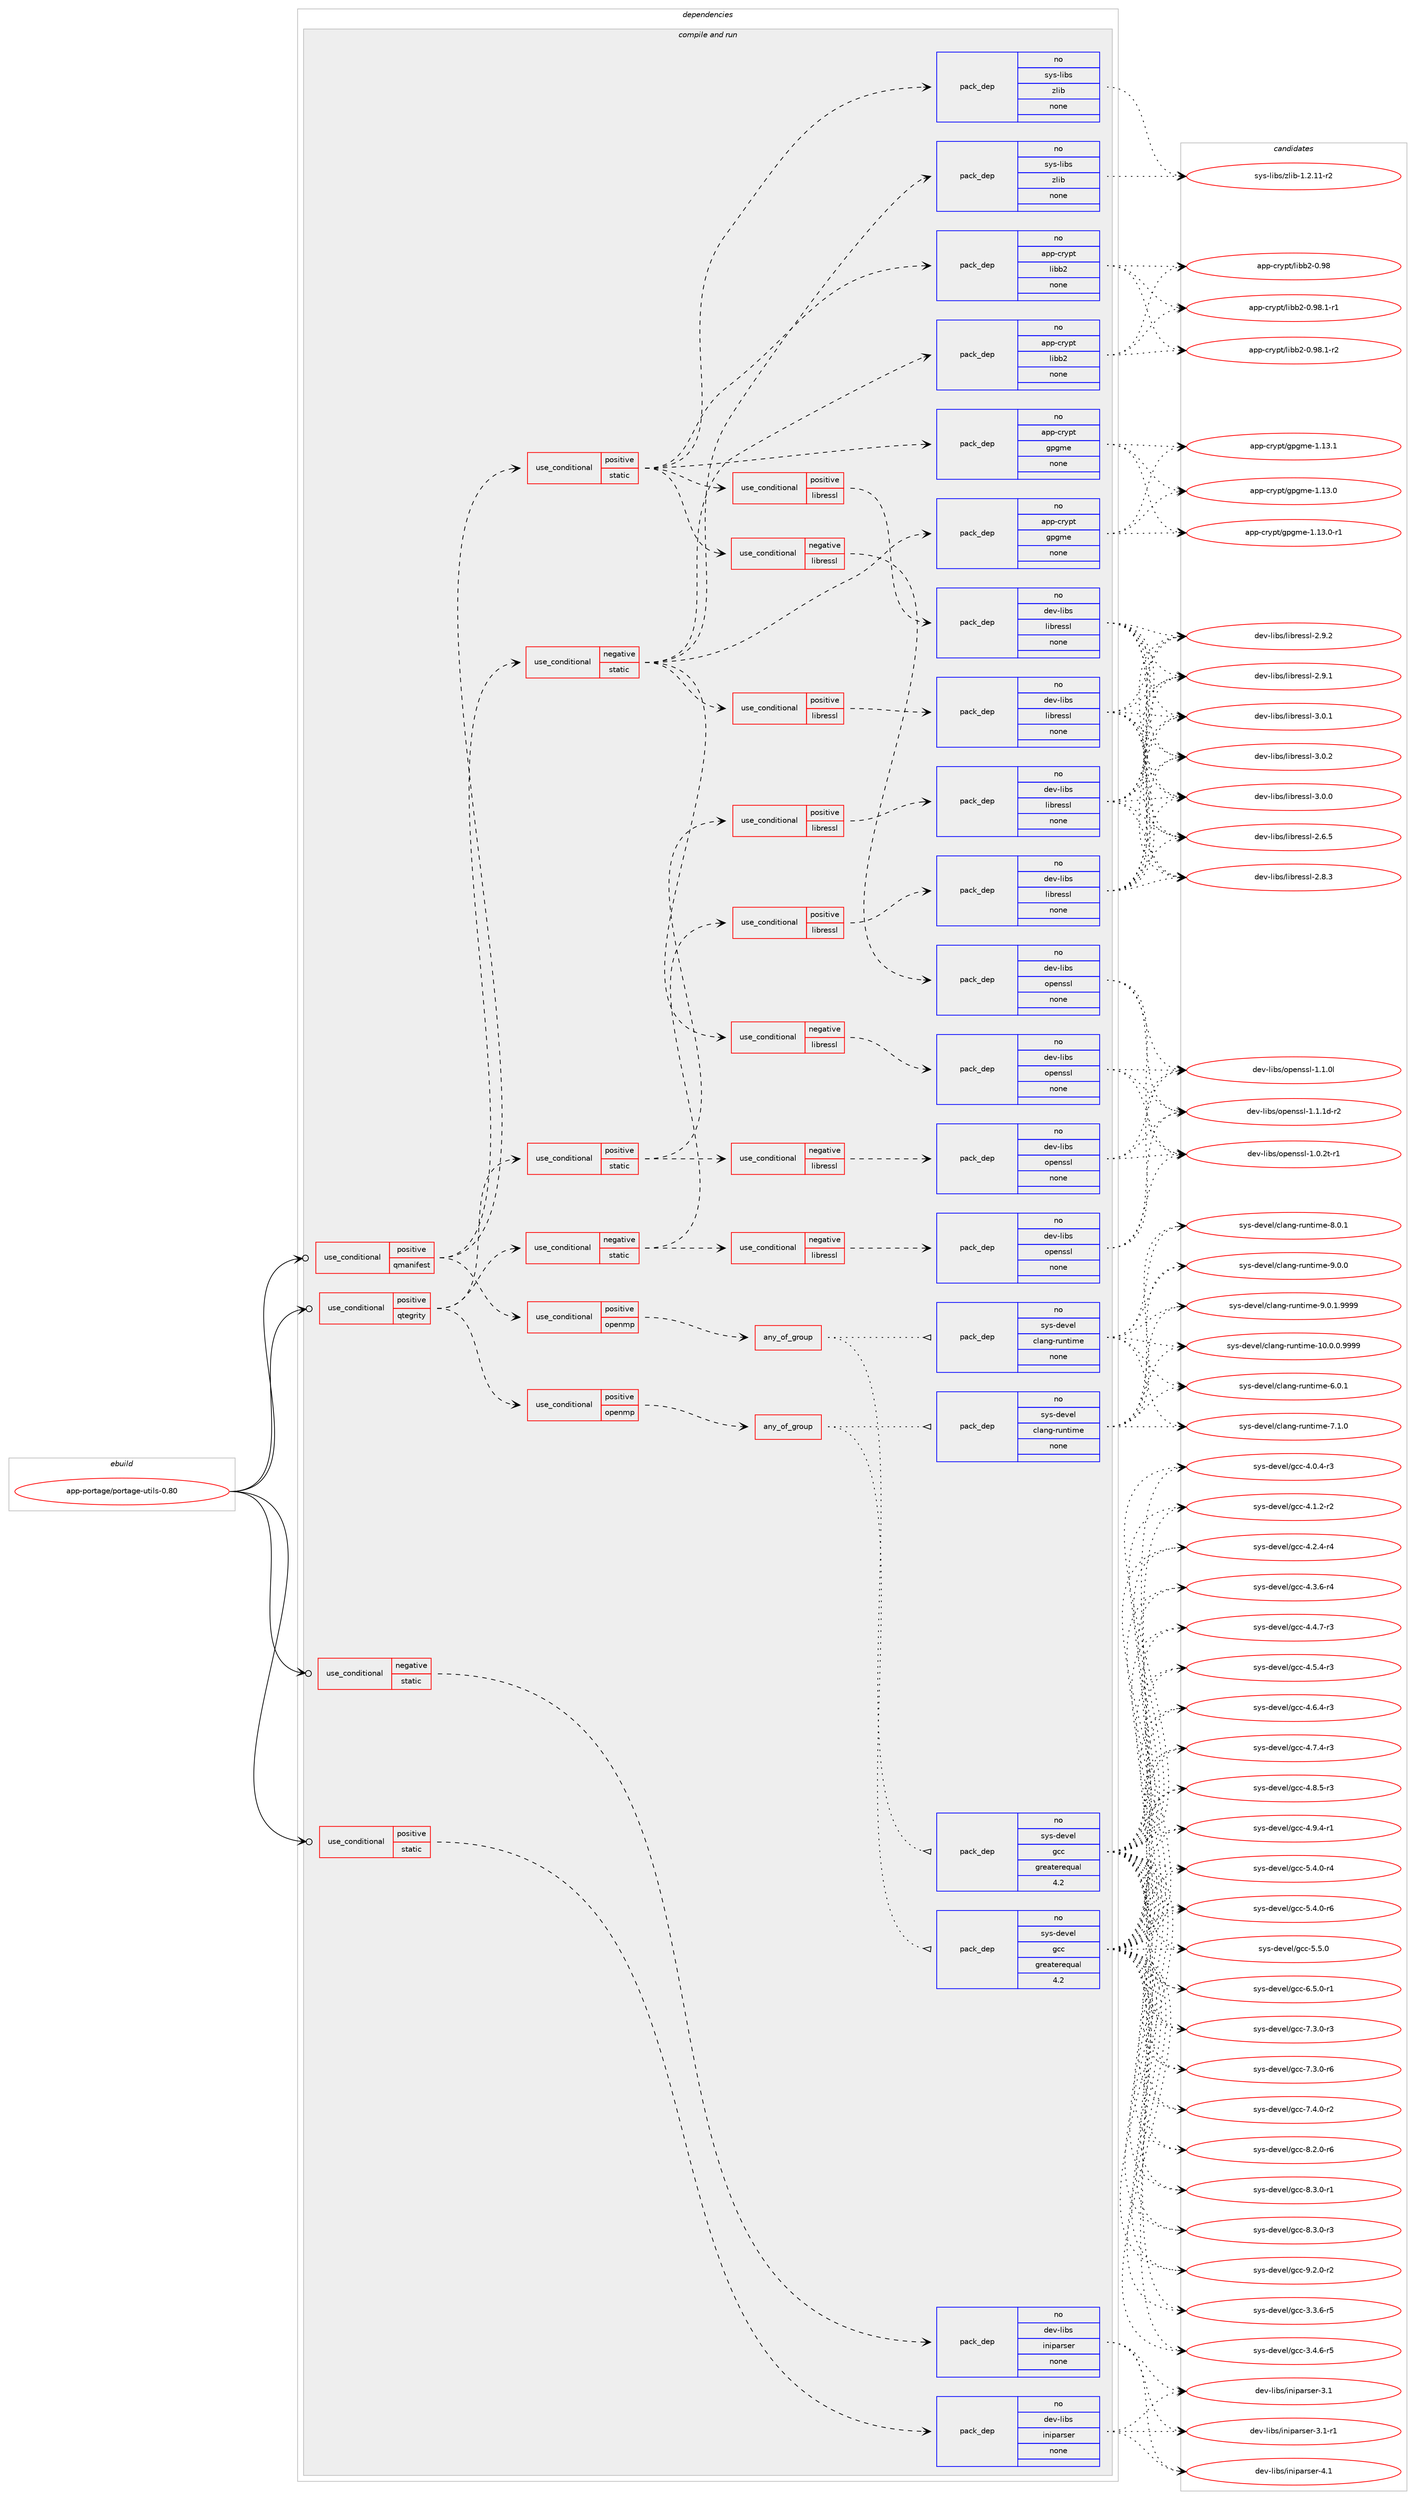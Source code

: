 digraph prolog {

# *************
# Graph options
# *************

newrank=true;
concentrate=true;
compound=true;
graph [rankdir=LR,fontname=Helvetica,fontsize=10,ranksep=1.5];#, ranksep=2.5, nodesep=0.2];
edge  [arrowhead=vee];
node  [fontname=Helvetica,fontsize=10];

# **********
# The ebuild
# **********

subgraph cluster_leftcol {
color=gray;
rank=same;
label=<<i>ebuild</i>>;
id [label="app-portage/portage-utils-0.80", color=red, width=4, href="../app-portage/portage-utils-0.80.svg"];
}

# ****************
# The dependencies
# ****************

subgraph cluster_midcol {
color=gray;
label=<<i>dependencies</i>>;
subgraph cluster_compile {
fillcolor="#eeeeee";
style=filled;
label=<<i>compile</i>>;
}
subgraph cluster_compileandrun {
fillcolor="#eeeeee";
style=filled;
label=<<i>compile and run</i>>;
subgraph cond120866 {
dependency506480 [label=<<TABLE BORDER="0" CELLBORDER="1" CELLSPACING="0" CELLPADDING="4"><TR><TD ROWSPAN="3" CELLPADDING="10">use_conditional</TD></TR><TR><TD>negative</TD></TR><TR><TD>static</TD></TR></TABLE>>, shape=none, color=red];
subgraph pack376468 {
dependency506481 [label=<<TABLE BORDER="0" CELLBORDER="1" CELLSPACING="0" CELLPADDING="4" WIDTH="220"><TR><TD ROWSPAN="6" CELLPADDING="30">pack_dep</TD></TR><TR><TD WIDTH="110">no</TD></TR><TR><TD>dev-libs</TD></TR><TR><TD>iniparser</TD></TR><TR><TD>none</TD></TR><TR><TD></TD></TR></TABLE>>, shape=none, color=blue];
}
dependency506480:e -> dependency506481:w [weight=20,style="dashed",arrowhead="vee"];
}
id:e -> dependency506480:w [weight=20,style="solid",arrowhead="odotvee"];
subgraph cond120867 {
dependency506482 [label=<<TABLE BORDER="0" CELLBORDER="1" CELLSPACING="0" CELLPADDING="4"><TR><TD ROWSPAN="3" CELLPADDING="10">use_conditional</TD></TR><TR><TD>positive</TD></TR><TR><TD>qmanifest</TD></TR></TABLE>>, shape=none, color=red];
subgraph cond120868 {
dependency506483 [label=<<TABLE BORDER="0" CELLBORDER="1" CELLSPACING="0" CELLPADDING="4"><TR><TD ROWSPAN="3" CELLPADDING="10">use_conditional</TD></TR><TR><TD>positive</TD></TR><TR><TD>openmp</TD></TR></TABLE>>, shape=none, color=red];
subgraph any8828 {
dependency506484 [label=<<TABLE BORDER="0" CELLBORDER="1" CELLSPACING="0" CELLPADDING="4"><TR><TD CELLPADDING="10">any_of_group</TD></TR></TABLE>>, shape=none, color=red];subgraph pack376469 {
dependency506485 [label=<<TABLE BORDER="0" CELLBORDER="1" CELLSPACING="0" CELLPADDING="4" WIDTH="220"><TR><TD ROWSPAN="6" CELLPADDING="30">pack_dep</TD></TR><TR><TD WIDTH="110">no</TD></TR><TR><TD>sys-devel</TD></TR><TR><TD>gcc</TD></TR><TR><TD>greaterequal</TD></TR><TR><TD>4.2</TD></TR></TABLE>>, shape=none, color=blue];
}
dependency506484:e -> dependency506485:w [weight=20,style="dotted",arrowhead="oinv"];
subgraph pack376470 {
dependency506486 [label=<<TABLE BORDER="0" CELLBORDER="1" CELLSPACING="0" CELLPADDING="4" WIDTH="220"><TR><TD ROWSPAN="6" CELLPADDING="30">pack_dep</TD></TR><TR><TD WIDTH="110">no</TD></TR><TR><TD>sys-devel</TD></TR><TR><TD>clang-runtime</TD></TR><TR><TD>none</TD></TR><TR><TD></TD></TR></TABLE>>, shape=none, color=blue];
}
dependency506484:e -> dependency506486:w [weight=20,style="dotted",arrowhead="oinv"];
}
dependency506483:e -> dependency506484:w [weight=20,style="dashed",arrowhead="vee"];
}
dependency506482:e -> dependency506483:w [weight=20,style="dashed",arrowhead="vee"];
subgraph cond120869 {
dependency506487 [label=<<TABLE BORDER="0" CELLBORDER="1" CELLSPACING="0" CELLPADDING="4"><TR><TD ROWSPAN="3" CELLPADDING="10">use_conditional</TD></TR><TR><TD>positive</TD></TR><TR><TD>static</TD></TR></TABLE>>, shape=none, color=red];
subgraph pack376471 {
dependency506488 [label=<<TABLE BORDER="0" CELLBORDER="1" CELLSPACING="0" CELLPADDING="4" WIDTH="220"><TR><TD ROWSPAN="6" CELLPADDING="30">pack_dep</TD></TR><TR><TD WIDTH="110">no</TD></TR><TR><TD>app-crypt</TD></TR><TR><TD>libb2</TD></TR><TR><TD>none</TD></TR><TR><TD></TD></TR></TABLE>>, shape=none, color=blue];
}
dependency506487:e -> dependency506488:w [weight=20,style="dashed",arrowhead="vee"];
subgraph cond120870 {
dependency506489 [label=<<TABLE BORDER="0" CELLBORDER="1" CELLSPACING="0" CELLPADDING="4"><TR><TD ROWSPAN="3" CELLPADDING="10">use_conditional</TD></TR><TR><TD>negative</TD></TR><TR><TD>libressl</TD></TR></TABLE>>, shape=none, color=red];
subgraph pack376472 {
dependency506490 [label=<<TABLE BORDER="0" CELLBORDER="1" CELLSPACING="0" CELLPADDING="4" WIDTH="220"><TR><TD ROWSPAN="6" CELLPADDING="30">pack_dep</TD></TR><TR><TD WIDTH="110">no</TD></TR><TR><TD>dev-libs</TD></TR><TR><TD>openssl</TD></TR><TR><TD>none</TD></TR><TR><TD></TD></TR></TABLE>>, shape=none, color=blue];
}
dependency506489:e -> dependency506490:w [weight=20,style="dashed",arrowhead="vee"];
}
dependency506487:e -> dependency506489:w [weight=20,style="dashed",arrowhead="vee"];
subgraph cond120871 {
dependency506491 [label=<<TABLE BORDER="0" CELLBORDER="1" CELLSPACING="0" CELLPADDING="4"><TR><TD ROWSPAN="3" CELLPADDING="10">use_conditional</TD></TR><TR><TD>positive</TD></TR><TR><TD>libressl</TD></TR></TABLE>>, shape=none, color=red];
subgraph pack376473 {
dependency506492 [label=<<TABLE BORDER="0" CELLBORDER="1" CELLSPACING="0" CELLPADDING="4" WIDTH="220"><TR><TD ROWSPAN="6" CELLPADDING="30">pack_dep</TD></TR><TR><TD WIDTH="110">no</TD></TR><TR><TD>dev-libs</TD></TR><TR><TD>libressl</TD></TR><TR><TD>none</TD></TR><TR><TD></TD></TR></TABLE>>, shape=none, color=blue];
}
dependency506491:e -> dependency506492:w [weight=20,style="dashed",arrowhead="vee"];
}
dependency506487:e -> dependency506491:w [weight=20,style="dashed",arrowhead="vee"];
subgraph pack376474 {
dependency506493 [label=<<TABLE BORDER="0" CELLBORDER="1" CELLSPACING="0" CELLPADDING="4" WIDTH="220"><TR><TD ROWSPAN="6" CELLPADDING="30">pack_dep</TD></TR><TR><TD WIDTH="110">no</TD></TR><TR><TD>sys-libs</TD></TR><TR><TD>zlib</TD></TR><TR><TD>none</TD></TR><TR><TD></TD></TR></TABLE>>, shape=none, color=blue];
}
dependency506487:e -> dependency506493:w [weight=20,style="dashed",arrowhead="vee"];
subgraph pack376475 {
dependency506494 [label=<<TABLE BORDER="0" CELLBORDER="1" CELLSPACING="0" CELLPADDING="4" WIDTH="220"><TR><TD ROWSPAN="6" CELLPADDING="30">pack_dep</TD></TR><TR><TD WIDTH="110">no</TD></TR><TR><TD>app-crypt</TD></TR><TR><TD>gpgme</TD></TR><TR><TD>none</TD></TR><TR><TD></TD></TR></TABLE>>, shape=none, color=blue];
}
dependency506487:e -> dependency506494:w [weight=20,style="dashed",arrowhead="vee"];
}
dependency506482:e -> dependency506487:w [weight=20,style="dashed",arrowhead="vee"];
subgraph cond120872 {
dependency506495 [label=<<TABLE BORDER="0" CELLBORDER="1" CELLSPACING="0" CELLPADDING="4"><TR><TD ROWSPAN="3" CELLPADDING="10">use_conditional</TD></TR><TR><TD>negative</TD></TR><TR><TD>static</TD></TR></TABLE>>, shape=none, color=red];
subgraph pack376476 {
dependency506496 [label=<<TABLE BORDER="0" CELLBORDER="1" CELLSPACING="0" CELLPADDING="4" WIDTH="220"><TR><TD ROWSPAN="6" CELLPADDING="30">pack_dep</TD></TR><TR><TD WIDTH="110">no</TD></TR><TR><TD>app-crypt</TD></TR><TR><TD>libb2</TD></TR><TR><TD>none</TD></TR><TR><TD></TD></TR></TABLE>>, shape=none, color=blue];
}
dependency506495:e -> dependency506496:w [weight=20,style="dashed",arrowhead="vee"];
subgraph cond120873 {
dependency506497 [label=<<TABLE BORDER="0" CELLBORDER="1" CELLSPACING="0" CELLPADDING="4"><TR><TD ROWSPAN="3" CELLPADDING="10">use_conditional</TD></TR><TR><TD>negative</TD></TR><TR><TD>libressl</TD></TR></TABLE>>, shape=none, color=red];
subgraph pack376477 {
dependency506498 [label=<<TABLE BORDER="0" CELLBORDER="1" CELLSPACING="0" CELLPADDING="4" WIDTH="220"><TR><TD ROWSPAN="6" CELLPADDING="30">pack_dep</TD></TR><TR><TD WIDTH="110">no</TD></TR><TR><TD>dev-libs</TD></TR><TR><TD>openssl</TD></TR><TR><TD>none</TD></TR><TR><TD></TD></TR></TABLE>>, shape=none, color=blue];
}
dependency506497:e -> dependency506498:w [weight=20,style="dashed",arrowhead="vee"];
}
dependency506495:e -> dependency506497:w [weight=20,style="dashed",arrowhead="vee"];
subgraph cond120874 {
dependency506499 [label=<<TABLE BORDER="0" CELLBORDER="1" CELLSPACING="0" CELLPADDING="4"><TR><TD ROWSPAN="3" CELLPADDING="10">use_conditional</TD></TR><TR><TD>positive</TD></TR><TR><TD>libressl</TD></TR></TABLE>>, shape=none, color=red];
subgraph pack376478 {
dependency506500 [label=<<TABLE BORDER="0" CELLBORDER="1" CELLSPACING="0" CELLPADDING="4" WIDTH="220"><TR><TD ROWSPAN="6" CELLPADDING="30">pack_dep</TD></TR><TR><TD WIDTH="110">no</TD></TR><TR><TD>dev-libs</TD></TR><TR><TD>libressl</TD></TR><TR><TD>none</TD></TR><TR><TD></TD></TR></TABLE>>, shape=none, color=blue];
}
dependency506499:e -> dependency506500:w [weight=20,style="dashed",arrowhead="vee"];
}
dependency506495:e -> dependency506499:w [weight=20,style="dashed",arrowhead="vee"];
subgraph pack376479 {
dependency506501 [label=<<TABLE BORDER="0" CELLBORDER="1" CELLSPACING="0" CELLPADDING="4" WIDTH="220"><TR><TD ROWSPAN="6" CELLPADDING="30">pack_dep</TD></TR><TR><TD WIDTH="110">no</TD></TR><TR><TD>sys-libs</TD></TR><TR><TD>zlib</TD></TR><TR><TD>none</TD></TR><TR><TD></TD></TR></TABLE>>, shape=none, color=blue];
}
dependency506495:e -> dependency506501:w [weight=20,style="dashed",arrowhead="vee"];
subgraph pack376480 {
dependency506502 [label=<<TABLE BORDER="0" CELLBORDER="1" CELLSPACING="0" CELLPADDING="4" WIDTH="220"><TR><TD ROWSPAN="6" CELLPADDING="30">pack_dep</TD></TR><TR><TD WIDTH="110">no</TD></TR><TR><TD>app-crypt</TD></TR><TR><TD>gpgme</TD></TR><TR><TD>none</TD></TR><TR><TD></TD></TR></TABLE>>, shape=none, color=blue];
}
dependency506495:e -> dependency506502:w [weight=20,style="dashed",arrowhead="vee"];
}
dependency506482:e -> dependency506495:w [weight=20,style="dashed",arrowhead="vee"];
}
id:e -> dependency506482:w [weight=20,style="solid",arrowhead="odotvee"];
subgraph cond120875 {
dependency506503 [label=<<TABLE BORDER="0" CELLBORDER="1" CELLSPACING="0" CELLPADDING="4"><TR><TD ROWSPAN="3" CELLPADDING="10">use_conditional</TD></TR><TR><TD>positive</TD></TR><TR><TD>qtegrity</TD></TR></TABLE>>, shape=none, color=red];
subgraph cond120876 {
dependency506504 [label=<<TABLE BORDER="0" CELLBORDER="1" CELLSPACING="0" CELLPADDING="4"><TR><TD ROWSPAN="3" CELLPADDING="10">use_conditional</TD></TR><TR><TD>positive</TD></TR><TR><TD>openmp</TD></TR></TABLE>>, shape=none, color=red];
subgraph any8829 {
dependency506505 [label=<<TABLE BORDER="0" CELLBORDER="1" CELLSPACING="0" CELLPADDING="4"><TR><TD CELLPADDING="10">any_of_group</TD></TR></TABLE>>, shape=none, color=red];subgraph pack376481 {
dependency506506 [label=<<TABLE BORDER="0" CELLBORDER="1" CELLSPACING="0" CELLPADDING="4" WIDTH="220"><TR><TD ROWSPAN="6" CELLPADDING="30">pack_dep</TD></TR><TR><TD WIDTH="110">no</TD></TR><TR><TD>sys-devel</TD></TR><TR><TD>gcc</TD></TR><TR><TD>greaterequal</TD></TR><TR><TD>4.2</TD></TR></TABLE>>, shape=none, color=blue];
}
dependency506505:e -> dependency506506:w [weight=20,style="dotted",arrowhead="oinv"];
subgraph pack376482 {
dependency506507 [label=<<TABLE BORDER="0" CELLBORDER="1" CELLSPACING="0" CELLPADDING="4" WIDTH="220"><TR><TD ROWSPAN="6" CELLPADDING="30">pack_dep</TD></TR><TR><TD WIDTH="110">no</TD></TR><TR><TD>sys-devel</TD></TR><TR><TD>clang-runtime</TD></TR><TR><TD>none</TD></TR><TR><TD></TD></TR></TABLE>>, shape=none, color=blue];
}
dependency506505:e -> dependency506507:w [weight=20,style="dotted",arrowhead="oinv"];
}
dependency506504:e -> dependency506505:w [weight=20,style="dashed",arrowhead="vee"];
}
dependency506503:e -> dependency506504:w [weight=20,style="dashed",arrowhead="vee"];
subgraph cond120877 {
dependency506508 [label=<<TABLE BORDER="0" CELLBORDER="1" CELLSPACING="0" CELLPADDING="4"><TR><TD ROWSPAN="3" CELLPADDING="10">use_conditional</TD></TR><TR><TD>positive</TD></TR><TR><TD>static</TD></TR></TABLE>>, shape=none, color=red];
subgraph cond120878 {
dependency506509 [label=<<TABLE BORDER="0" CELLBORDER="1" CELLSPACING="0" CELLPADDING="4"><TR><TD ROWSPAN="3" CELLPADDING="10">use_conditional</TD></TR><TR><TD>negative</TD></TR><TR><TD>libressl</TD></TR></TABLE>>, shape=none, color=red];
subgraph pack376483 {
dependency506510 [label=<<TABLE BORDER="0" CELLBORDER="1" CELLSPACING="0" CELLPADDING="4" WIDTH="220"><TR><TD ROWSPAN="6" CELLPADDING="30">pack_dep</TD></TR><TR><TD WIDTH="110">no</TD></TR><TR><TD>dev-libs</TD></TR><TR><TD>openssl</TD></TR><TR><TD>none</TD></TR><TR><TD></TD></TR></TABLE>>, shape=none, color=blue];
}
dependency506509:e -> dependency506510:w [weight=20,style="dashed",arrowhead="vee"];
}
dependency506508:e -> dependency506509:w [weight=20,style="dashed",arrowhead="vee"];
subgraph cond120879 {
dependency506511 [label=<<TABLE BORDER="0" CELLBORDER="1" CELLSPACING="0" CELLPADDING="4"><TR><TD ROWSPAN="3" CELLPADDING="10">use_conditional</TD></TR><TR><TD>positive</TD></TR><TR><TD>libressl</TD></TR></TABLE>>, shape=none, color=red];
subgraph pack376484 {
dependency506512 [label=<<TABLE BORDER="0" CELLBORDER="1" CELLSPACING="0" CELLPADDING="4" WIDTH="220"><TR><TD ROWSPAN="6" CELLPADDING="30">pack_dep</TD></TR><TR><TD WIDTH="110">no</TD></TR><TR><TD>dev-libs</TD></TR><TR><TD>libressl</TD></TR><TR><TD>none</TD></TR><TR><TD></TD></TR></TABLE>>, shape=none, color=blue];
}
dependency506511:e -> dependency506512:w [weight=20,style="dashed",arrowhead="vee"];
}
dependency506508:e -> dependency506511:w [weight=20,style="dashed",arrowhead="vee"];
}
dependency506503:e -> dependency506508:w [weight=20,style="dashed",arrowhead="vee"];
subgraph cond120880 {
dependency506513 [label=<<TABLE BORDER="0" CELLBORDER="1" CELLSPACING="0" CELLPADDING="4"><TR><TD ROWSPAN="3" CELLPADDING="10">use_conditional</TD></TR><TR><TD>negative</TD></TR><TR><TD>static</TD></TR></TABLE>>, shape=none, color=red];
subgraph cond120881 {
dependency506514 [label=<<TABLE BORDER="0" CELLBORDER="1" CELLSPACING="0" CELLPADDING="4"><TR><TD ROWSPAN="3" CELLPADDING="10">use_conditional</TD></TR><TR><TD>negative</TD></TR><TR><TD>libressl</TD></TR></TABLE>>, shape=none, color=red];
subgraph pack376485 {
dependency506515 [label=<<TABLE BORDER="0" CELLBORDER="1" CELLSPACING="0" CELLPADDING="4" WIDTH="220"><TR><TD ROWSPAN="6" CELLPADDING="30">pack_dep</TD></TR><TR><TD WIDTH="110">no</TD></TR><TR><TD>dev-libs</TD></TR><TR><TD>openssl</TD></TR><TR><TD>none</TD></TR><TR><TD></TD></TR></TABLE>>, shape=none, color=blue];
}
dependency506514:e -> dependency506515:w [weight=20,style="dashed",arrowhead="vee"];
}
dependency506513:e -> dependency506514:w [weight=20,style="dashed",arrowhead="vee"];
subgraph cond120882 {
dependency506516 [label=<<TABLE BORDER="0" CELLBORDER="1" CELLSPACING="0" CELLPADDING="4"><TR><TD ROWSPAN="3" CELLPADDING="10">use_conditional</TD></TR><TR><TD>positive</TD></TR><TR><TD>libressl</TD></TR></TABLE>>, shape=none, color=red];
subgraph pack376486 {
dependency506517 [label=<<TABLE BORDER="0" CELLBORDER="1" CELLSPACING="0" CELLPADDING="4" WIDTH="220"><TR><TD ROWSPAN="6" CELLPADDING="30">pack_dep</TD></TR><TR><TD WIDTH="110">no</TD></TR><TR><TD>dev-libs</TD></TR><TR><TD>libressl</TD></TR><TR><TD>none</TD></TR><TR><TD></TD></TR></TABLE>>, shape=none, color=blue];
}
dependency506516:e -> dependency506517:w [weight=20,style="dashed",arrowhead="vee"];
}
dependency506513:e -> dependency506516:w [weight=20,style="dashed",arrowhead="vee"];
}
dependency506503:e -> dependency506513:w [weight=20,style="dashed",arrowhead="vee"];
}
id:e -> dependency506503:w [weight=20,style="solid",arrowhead="odotvee"];
subgraph cond120883 {
dependency506518 [label=<<TABLE BORDER="0" CELLBORDER="1" CELLSPACING="0" CELLPADDING="4"><TR><TD ROWSPAN="3" CELLPADDING="10">use_conditional</TD></TR><TR><TD>positive</TD></TR><TR><TD>static</TD></TR></TABLE>>, shape=none, color=red];
subgraph pack376487 {
dependency506519 [label=<<TABLE BORDER="0" CELLBORDER="1" CELLSPACING="0" CELLPADDING="4" WIDTH="220"><TR><TD ROWSPAN="6" CELLPADDING="30">pack_dep</TD></TR><TR><TD WIDTH="110">no</TD></TR><TR><TD>dev-libs</TD></TR><TR><TD>iniparser</TD></TR><TR><TD>none</TD></TR><TR><TD></TD></TR></TABLE>>, shape=none, color=blue];
}
dependency506518:e -> dependency506519:w [weight=20,style="dashed",arrowhead="vee"];
}
id:e -> dependency506518:w [weight=20,style="solid",arrowhead="odotvee"];
}
subgraph cluster_run {
fillcolor="#eeeeee";
style=filled;
label=<<i>run</i>>;
}
}

# **************
# The candidates
# **************

subgraph cluster_choices {
rank=same;
color=gray;
label=<<i>candidates</i>>;

subgraph choice376468 {
color=black;
nodesep=1;
choice1001011184510810598115471051101051129711411510111445514649 [label="dev-libs/iniparser-3.1", color=red, width=4,href="../dev-libs/iniparser-3.1.svg"];
choice10010111845108105981154710511010511297114115101114455146494511449 [label="dev-libs/iniparser-3.1-r1", color=red, width=4,href="../dev-libs/iniparser-3.1-r1.svg"];
choice1001011184510810598115471051101051129711411510111445524649 [label="dev-libs/iniparser-4.1", color=red, width=4,href="../dev-libs/iniparser-4.1.svg"];
dependency506481:e -> choice1001011184510810598115471051101051129711411510111445514649:w [style=dotted,weight="100"];
dependency506481:e -> choice10010111845108105981154710511010511297114115101114455146494511449:w [style=dotted,weight="100"];
dependency506481:e -> choice1001011184510810598115471051101051129711411510111445524649:w [style=dotted,weight="100"];
}
subgraph choice376469 {
color=black;
nodesep=1;
choice115121115451001011181011084710399994551465146544511453 [label="sys-devel/gcc-3.3.6-r5", color=red, width=4,href="../sys-devel/gcc-3.3.6-r5.svg"];
choice115121115451001011181011084710399994551465246544511453 [label="sys-devel/gcc-3.4.6-r5", color=red, width=4,href="../sys-devel/gcc-3.4.6-r5.svg"];
choice115121115451001011181011084710399994552464846524511451 [label="sys-devel/gcc-4.0.4-r3", color=red, width=4,href="../sys-devel/gcc-4.0.4-r3.svg"];
choice115121115451001011181011084710399994552464946504511450 [label="sys-devel/gcc-4.1.2-r2", color=red, width=4,href="../sys-devel/gcc-4.1.2-r2.svg"];
choice115121115451001011181011084710399994552465046524511452 [label="sys-devel/gcc-4.2.4-r4", color=red, width=4,href="../sys-devel/gcc-4.2.4-r4.svg"];
choice115121115451001011181011084710399994552465146544511452 [label="sys-devel/gcc-4.3.6-r4", color=red, width=4,href="../sys-devel/gcc-4.3.6-r4.svg"];
choice115121115451001011181011084710399994552465246554511451 [label="sys-devel/gcc-4.4.7-r3", color=red, width=4,href="../sys-devel/gcc-4.4.7-r3.svg"];
choice115121115451001011181011084710399994552465346524511451 [label="sys-devel/gcc-4.5.4-r3", color=red, width=4,href="../sys-devel/gcc-4.5.4-r3.svg"];
choice115121115451001011181011084710399994552465446524511451 [label="sys-devel/gcc-4.6.4-r3", color=red, width=4,href="../sys-devel/gcc-4.6.4-r3.svg"];
choice115121115451001011181011084710399994552465546524511451 [label="sys-devel/gcc-4.7.4-r3", color=red, width=4,href="../sys-devel/gcc-4.7.4-r3.svg"];
choice115121115451001011181011084710399994552465646534511451 [label="sys-devel/gcc-4.8.5-r3", color=red, width=4,href="../sys-devel/gcc-4.8.5-r3.svg"];
choice115121115451001011181011084710399994552465746524511449 [label="sys-devel/gcc-4.9.4-r1", color=red, width=4,href="../sys-devel/gcc-4.9.4-r1.svg"];
choice115121115451001011181011084710399994553465246484511452 [label="sys-devel/gcc-5.4.0-r4", color=red, width=4,href="../sys-devel/gcc-5.4.0-r4.svg"];
choice115121115451001011181011084710399994553465246484511454 [label="sys-devel/gcc-5.4.0-r6", color=red, width=4,href="../sys-devel/gcc-5.4.0-r6.svg"];
choice11512111545100101118101108471039999455346534648 [label="sys-devel/gcc-5.5.0", color=red, width=4,href="../sys-devel/gcc-5.5.0.svg"];
choice115121115451001011181011084710399994554465346484511449 [label="sys-devel/gcc-6.5.0-r1", color=red, width=4,href="../sys-devel/gcc-6.5.0-r1.svg"];
choice115121115451001011181011084710399994555465146484511451 [label="sys-devel/gcc-7.3.0-r3", color=red, width=4,href="../sys-devel/gcc-7.3.0-r3.svg"];
choice115121115451001011181011084710399994555465146484511454 [label="sys-devel/gcc-7.3.0-r6", color=red, width=4,href="../sys-devel/gcc-7.3.0-r6.svg"];
choice115121115451001011181011084710399994555465246484511450 [label="sys-devel/gcc-7.4.0-r2", color=red, width=4,href="../sys-devel/gcc-7.4.0-r2.svg"];
choice115121115451001011181011084710399994556465046484511454 [label="sys-devel/gcc-8.2.0-r6", color=red, width=4,href="../sys-devel/gcc-8.2.0-r6.svg"];
choice115121115451001011181011084710399994556465146484511449 [label="sys-devel/gcc-8.3.0-r1", color=red, width=4,href="../sys-devel/gcc-8.3.0-r1.svg"];
choice115121115451001011181011084710399994556465146484511451 [label="sys-devel/gcc-8.3.0-r3", color=red, width=4,href="../sys-devel/gcc-8.3.0-r3.svg"];
choice115121115451001011181011084710399994557465046484511450 [label="sys-devel/gcc-9.2.0-r2", color=red, width=4,href="../sys-devel/gcc-9.2.0-r2.svg"];
dependency506485:e -> choice115121115451001011181011084710399994551465146544511453:w [style=dotted,weight="100"];
dependency506485:e -> choice115121115451001011181011084710399994551465246544511453:w [style=dotted,weight="100"];
dependency506485:e -> choice115121115451001011181011084710399994552464846524511451:w [style=dotted,weight="100"];
dependency506485:e -> choice115121115451001011181011084710399994552464946504511450:w [style=dotted,weight="100"];
dependency506485:e -> choice115121115451001011181011084710399994552465046524511452:w [style=dotted,weight="100"];
dependency506485:e -> choice115121115451001011181011084710399994552465146544511452:w [style=dotted,weight="100"];
dependency506485:e -> choice115121115451001011181011084710399994552465246554511451:w [style=dotted,weight="100"];
dependency506485:e -> choice115121115451001011181011084710399994552465346524511451:w [style=dotted,weight="100"];
dependency506485:e -> choice115121115451001011181011084710399994552465446524511451:w [style=dotted,weight="100"];
dependency506485:e -> choice115121115451001011181011084710399994552465546524511451:w [style=dotted,weight="100"];
dependency506485:e -> choice115121115451001011181011084710399994552465646534511451:w [style=dotted,weight="100"];
dependency506485:e -> choice115121115451001011181011084710399994552465746524511449:w [style=dotted,weight="100"];
dependency506485:e -> choice115121115451001011181011084710399994553465246484511452:w [style=dotted,weight="100"];
dependency506485:e -> choice115121115451001011181011084710399994553465246484511454:w [style=dotted,weight="100"];
dependency506485:e -> choice11512111545100101118101108471039999455346534648:w [style=dotted,weight="100"];
dependency506485:e -> choice115121115451001011181011084710399994554465346484511449:w [style=dotted,weight="100"];
dependency506485:e -> choice115121115451001011181011084710399994555465146484511451:w [style=dotted,weight="100"];
dependency506485:e -> choice115121115451001011181011084710399994555465146484511454:w [style=dotted,weight="100"];
dependency506485:e -> choice115121115451001011181011084710399994555465246484511450:w [style=dotted,weight="100"];
dependency506485:e -> choice115121115451001011181011084710399994556465046484511454:w [style=dotted,weight="100"];
dependency506485:e -> choice115121115451001011181011084710399994556465146484511449:w [style=dotted,weight="100"];
dependency506485:e -> choice115121115451001011181011084710399994556465146484511451:w [style=dotted,weight="100"];
dependency506485:e -> choice115121115451001011181011084710399994557465046484511450:w [style=dotted,weight="100"];
}
subgraph choice376470 {
color=black;
nodesep=1;
choice1151211154510010111810110847991089711010345114117110116105109101454948464846484657575757 [label="sys-devel/clang-runtime-10.0.0.9999", color=red, width=4,href="../sys-devel/clang-runtime-10.0.0.9999.svg"];
choice1151211154510010111810110847991089711010345114117110116105109101455446484649 [label="sys-devel/clang-runtime-6.0.1", color=red, width=4,href="../sys-devel/clang-runtime-6.0.1.svg"];
choice1151211154510010111810110847991089711010345114117110116105109101455546494648 [label="sys-devel/clang-runtime-7.1.0", color=red, width=4,href="../sys-devel/clang-runtime-7.1.0.svg"];
choice1151211154510010111810110847991089711010345114117110116105109101455646484649 [label="sys-devel/clang-runtime-8.0.1", color=red, width=4,href="../sys-devel/clang-runtime-8.0.1.svg"];
choice1151211154510010111810110847991089711010345114117110116105109101455746484648 [label="sys-devel/clang-runtime-9.0.0", color=red, width=4,href="../sys-devel/clang-runtime-9.0.0.svg"];
choice11512111545100101118101108479910897110103451141171101161051091014557464846494657575757 [label="sys-devel/clang-runtime-9.0.1.9999", color=red, width=4,href="../sys-devel/clang-runtime-9.0.1.9999.svg"];
dependency506486:e -> choice1151211154510010111810110847991089711010345114117110116105109101454948464846484657575757:w [style=dotted,weight="100"];
dependency506486:e -> choice1151211154510010111810110847991089711010345114117110116105109101455446484649:w [style=dotted,weight="100"];
dependency506486:e -> choice1151211154510010111810110847991089711010345114117110116105109101455546494648:w [style=dotted,weight="100"];
dependency506486:e -> choice1151211154510010111810110847991089711010345114117110116105109101455646484649:w [style=dotted,weight="100"];
dependency506486:e -> choice1151211154510010111810110847991089711010345114117110116105109101455746484648:w [style=dotted,weight="100"];
dependency506486:e -> choice11512111545100101118101108479910897110103451141171101161051091014557464846494657575757:w [style=dotted,weight="100"];
}
subgraph choice376471 {
color=black;
nodesep=1;
choice971121124599114121112116471081059898504548465756 [label="app-crypt/libb2-0.98", color=red, width=4,href="../app-crypt/libb2-0.98.svg"];
choice97112112459911412111211647108105989850454846575646494511449 [label="app-crypt/libb2-0.98.1-r1", color=red, width=4,href="../app-crypt/libb2-0.98.1-r1.svg"];
choice97112112459911412111211647108105989850454846575646494511450 [label="app-crypt/libb2-0.98.1-r2", color=red, width=4,href="../app-crypt/libb2-0.98.1-r2.svg"];
dependency506488:e -> choice971121124599114121112116471081059898504548465756:w [style=dotted,weight="100"];
dependency506488:e -> choice97112112459911412111211647108105989850454846575646494511449:w [style=dotted,weight="100"];
dependency506488:e -> choice97112112459911412111211647108105989850454846575646494511450:w [style=dotted,weight="100"];
}
subgraph choice376472 {
color=black;
nodesep=1;
choice1001011184510810598115471111121011101151151084549464846501164511449 [label="dev-libs/openssl-1.0.2t-r1", color=red, width=4,href="../dev-libs/openssl-1.0.2t-r1.svg"];
choice100101118451081059811547111112101110115115108454946494648108 [label="dev-libs/openssl-1.1.0l", color=red, width=4,href="../dev-libs/openssl-1.1.0l.svg"];
choice1001011184510810598115471111121011101151151084549464946491004511450 [label="dev-libs/openssl-1.1.1d-r2", color=red, width=4,href="../dev-libs/openssl-1.1.1d-r2.svg"];
dependency506490:e -> choice1001011184510810598115471111121011101151151084549464846501164511449:w [style=dotted,weight="100"];
dependency506490:e -> choice100101118451081059811547111112101110115115108454946494648108:w [style=dotted,weight="100"];
dependency506490:e -> choice1001011184510810598115471111121011101151151084549464946491004511450:w [style=dotted,weight="100"];
}
subgraph choice376473 {
color=black;
nodesep=1;
choice10010111845108105981154710810598114101115115108455046544653 [label="dev-libs/libressl-2.6.5", color=red, width=4,href="../dev-libs/libressl-2.6.5.svg"];
choice10010111845108105981154710810598114101115115108455046564651 [label="dev-libs/libressl-2.8.3", color=red, width=4,href="../dev-libs/libressl-2.8.3.svg"];
choice10010111845108105981154710810598114101115115108455046574649 [label="dev-libs/libressl-2.9.1", color=red, width=4,href="../dev-libs/libressl-2.9.1.svg"];
choice10010111845108105981154710810598114101115115108455046574650 [label="dev-libs/libressl-2.9.2", color=red, width=4,href="../dev-libs/libressl-2.9.2.svg"];
choice10010111845108105981154710810598114101115115108455146484648 [label="dev-libs/libressl-3.0.0", color=red, width=4,href="../dev-libs/libressl-3.0.0.svg"];
choice10010111845108105981154710810598114101115115108455146484649 [label="dev-libs/libressl-3.0.1", color=red, width=4,href="../dev-libs/libressl-3.0.1.svg"];
choice10010111845108105981154710810598114101115115108455146484650 [label="dev-libs/libressl-3.0.2", color=red, width=4,href="../dev-libs/libressl-3.0.2.svg"];
dependency506492:e -> choice10010111845108105981154710810598114101115115108455046544653:w [style=dotted,weight="100"];
dependency506492:e -> choice10010111845108105981154710810598114101115115108455046564651:w [style=dotted,weight="100"];
dependency506492:e -> choice10010111845108105981154710810598114101115115108455046574649:w [style=dotted,weight="100"];
dependency506492:e -> choice10010111845108105981154710810598114101115115108455046574650:w [style=dotted,weight="100"];
dependency506492:e -> choice10010111845108105981154710810598114101115115108455146484648:w [style=dotted,weight="100"];
dependency506492:e -> choice10010111845108105981154710810598114101115115108455146484649:w [style=dotted,weight="100"];
dependency506492:e -> choice10010111845108105981154710810598114101115115108455146484650:w [style=dotted,weight="100"];
}
subgraph choice376474 {
color=black;
nodesep=1;
choice11512111545108105981154712210810598454946504649494511450 [label="sys-libs/zlib-1.2.11-r2", color=red, width=4,href="../sys-libs/zlib-1.2.11-r2.svg"];
dependency506493:e -> choice11512111545108105981154712210810598454946504649494511450:w [style=dotted,weight="100"];
}
subgraph choice376475 {
color=black;
nodesep=1;
choice9711211245991141211121164710311210310910145494649514648 [label="app-crypt/gpgme-1.13.0", color=red, width=4,href="../app-crypt/gpgme-1.13.0.svg"];
choice97112112459911412111211647103112103109101454946495146484511449 [label="app-crypt/gpgme-1.13.0-r1", color=red, width=4,href="../app-crypt/gpgme-1.13.0-r1.svg"];
choice9711211245991141211121164710311210310910145494649514649 [label="app-crypt/gpgme-1.13.1", color=red, width=4,href="../app-crypt/gpgme-1.13.1.svg"];
dependency506494:e -> choice9711211245991141211121164710311210310910145494649514648:w [style=dotted,weight="100"];
dependency506494:e -> choice97112112459911412111211647103112103109101454946495146484511449:w [style=dotted,weight="100"];
dependency506494:e -> choice9711211245991141211121164710311210310910145494649514649:w [style=dotted,weight="100"];
}
subgraph choice376476 {
color=black;
nodesep=1;
choice971121124599114121112116471081059898504548465756 [label="app-crypt/libb2-0.98", color=red, width=4,href="../app-crypt/libb2-0.98.svg"];
choice97112112459911412111211647108105989850454846575646494511449 [label="app-crypt/libb2-0.98.1-r1", color=red, width=4,href="../app-crypt/libb2-0.98.1-r1.svg"];
choice97112112459911412111211647108105989850454846575646494511450 [label="app-crypt/libb2-0.98.1-r2", color=red, width=4,href="../app-crypt/libb2-0.98.1-r2.svg"];
dependency506496:e -> choice971121124599114121112116471081059898504548465756:w [style=dotted,weight="100"];
dependency506496:e -> choice97112112459911412111211647108105989850454846575646494511449:w [style=dotted,weight="100"];
dependency506496:e -> choice97112112459911412111211647108105989850454846575646494511450:w [style=dotted,weight="100"];
}
subgraph choice376477 {
color=black;
nodesep=1;
choice1001011184510810598115471111121011101151151084549464846501164511449 [label="dev-libs/openssl-1.0.2t-r1", color=red, width=4,href="../dev-libs/openssl-1.0.2t-r1.svg"];
choice100101118451081059811547111112101110115115108454946494648108 [label="dev-libs/openssl-1.1.0l", color=red, width=4,href="../dev-libs/openssl-1.1.0l.svg"];
choice1001011184510810598115471111121011101151151084549464946491004511450 [label="dev-libs/openssl-1.1.1d-r2", color=red, width=4,href="../dev-libs/openssl-1.1.1d-r2.svg"];
dependency506498:e -> choice1001011184510810598115471111121011101151151084549464846501164511449:w [style=dotted,weight="100"];
dependency506498:e -> choice100101118451081059811547111112101110115115108454946494648108:w [style=dotted,weight="100"];
dependency506498:e -> choice1001011184510810598115471111121011101151151084549464946491004511450:w [style=dotted,weight="100"];
}
subgraph choice376478 {
color=black;
nodesep=1;
choice10010111845108105981154710810598114101115115108455046544653 [label="dev-libs/libressl-2.6.5", color=red, width=4,href="../dev-libs/libressl-2.6.5.svg"];
choice10010111845108105981154710810598114101115115108455046564651 [label="dev-libs/libressl-2.8.3", color=red, width=4,href="../dev-libs/libressl-2.8.3.svg"];
choice10010111845108105981154710810598114101115115108455046574649 [label="dev-libs/libressl-2.9.1", color=red, width=4,href="../dev-libs/libressl-2.9.1.svg"];
choice10010111845108105981154710810598114101115115108455046574650 [label="dev-libs/libressl-2.9.2", color=red, width=4,href="../dev-libs/libressl-2.9.2.svg"];
choice10010111845108105981154710810598114101115115108455146484648 [label="dev-libs/libressl-3.0.0", color=red, width=4,href="../dev-libs/libressl-3.0.0.svg"];
choice10010111845108105981154710810598114101115115108455146484649 [label="dev-libs/libressl-3.0.1", color=red, width=4,href="../dev-libs/libressl-3.0.1.svg"];
choice10010111845108105981154710810598114101115115108455146484650 [label="dev-libs/libressl-3.0.2", color=red, width=4,href="../dev-libs/libressl-3.0.2.svg"];
dependency506500:e -> choice10010111845108105981154710810598114101115115108455046544653:w [style=dotted,weight="100"];
dependency506500:e -> choice10010111845108105981154710810598114101115115108455046564651:w [style=dotted,weight="100"];
dependency506500:e -> choice10010111845108105981154710810598114101115115108455046574649:w [style=dotted,weight="100"];
dependency506500:e -> choice10010111845108105981154710810598114101115115108455046574650:w [style=dotted,weight="100"];
dependency506500:e -> choice10010111845108105981154710810598114101115115108455146484648:w [style=dotted,weight="100"];
dependency506500:e -> choice10010111845108105981154710810598114101115115108455146484649:w [style=dotted,weight="100"];
dependency506500:e -> choice10010111845108105981154710810598114101115115108455146484650:w [style=dotted,weight="100"];
}
subgraph choice376479 {
color=black;
nodesep=1;
choice11512111545108105981154712210810598454946504649494511450 [label="sys-libs/zlib-1.2.11-r2", color=red, width=4,href="../sys-libs/zlib-1.2.11-r2.svg"];
dependency506501:e -> choice11512111545108105981154712210810598454946504649494511450:w [style=dotted,weight="100"];
}
subgraph choice376480 {
color=black;
nodesep=1;
choice9711211245991141211121164710311210310910145494649514648 [label="app-crypt/gpgme-1.13.0", color=red, width=4,href="../app-crypt/gpgme-1.13.0.svg"];
choice97112112459911412111211647103112103109101454946495146484511449 [label="app-crypt/gpgme-1.13.0-r1", color=red, width=4,href="../app-crypt/gpgme-1.13.0-r1.svg"];
choice9711211245991141211121164710311210310910145494649514649 [label="app-crypt/gpgme-1.13.1", color=red, width=4,href="../app-crypt/gpgme-1.13.1.svg"];
dependency506502:e -> choice9711211245991141211121164710311210310910145494649514648:w [style=dotted,weight="100"];
dependency506502:e -> choice97112112459911412111211647103112103109101454946495146484511449:w [style=dotted,weight="100"];
dependency506502:e -> choice9711211245991141211121164710311210310910145494649514649:w [style=dotted,weight="100"];
}
subgraph choice376481 {
color=black;
nodesep=1;
choice115121115451001011181011084710399994551465146544511453 [label="sys-devel/gcc-3.3.6-r5", color=red, width=4,href="../sys-devel/gcc-3.3.6-r5.svg"];
choice115121115451001011181011084710399994551465246544511453 [label="sys-devel/gcc-3.4.6-r5", color=red, width=4,href="../sys-devel/gcc-3.4.6-r5.svg"];
choice115121115451001011181011084710399994552464846524511451 [label="sys-devel/gcc-4.0.4-r3", color=red, width=4,href="../sys-devel/gcc-4.0.4-r3.svg"];
choice115121115451001011181011084710399994552464946504511450 [label="sys-devel/gcc-4.1.2-r2", color=red, width=4,href="../sys-devel/gcc-4.1.2-r2.svg"];
choice115121115451001011181011084710399994552465046524511452 [label="sys-devel/gcc-4.2.4-r4", color=red, width=4,href="../sys-devel/gcc-4.2.4-r4.svg"];
choice115121115451001011181011084710399994552465146544511452 [label="sys-devel/gcc-4.3.6-r4", color=red, width=4,href="../sys-devel/gcc-4.3.6-r4.svg"];
choice115121115451001011181011084710399994552465246554511451 [label="sys-devel/gcc-4.4.7-r3", color=red, width=4,href="../sys-devel/gcc-4.4.7-r3.svg"];
choice115121115451001011181011084710399994552465346524511451 [label="sys-devel/gcc-4.5.4-r3", color=red, width=4,href="../sys-devel/gcc-4.5.4-r3.svg"];
choice115121115451001011181011084710399994552465446524511451 [label="sys-devel/gcc-4.6.4-r3", color=red, width=4,href="../sys-devel/gcc-4.6.4-r3.svg"];
choice115121115451001011181011084710399994552465546524511451 [label="sys-devel/gcc-4.7.4-r3", color=red, width=4,href="../sys-devel/gcc-4.7.4-r3.svg"];
choice115121115451001011181011084710399994552465646534511451 [label="sys-devel/gcc-4.8.5-r3", color=red, width=4,href="../sys-devel/gcc-4.8.5-r3.svg"];
choice115121115451001011181011084710399994552465746524511449 [label="sys-devel/gcc-4.9.4-r1", color=red, width=4,href="../sys-devel/gcc-4.9.4-r1.svg"];
choice115121115451001011181011084710399994553465246484511452 [label="sys-devel/gcc-5.4.0-r4", color=red, width=4,href="../sys-devel/gcc-5.4.0-r4.svg"];
choice115121115451001011181011084710399994553465246484511454 [label="sys-devel/gcc-5.4.0-r6", color=red, width=4,href="../sys-devel/gcc-5.4.0-r6.svg"];
choice11512111545100101118101108471039999455346534648 [label="sys-devel/gcc-5.5.0", color=red, width=4,href="../sys-devel/gcc-5.5.0.svg"];
choice115121115451001011181011084710399994554465346484511449 [label="sys-devel/gcc-6.5.0-r1", color=red, width=4,href="../sys-devel/gcc-6.5.0-r1.svg"];
choice115121115451001011181011084710399994555465146484511451 [label="sys-devel/gcc-7.3.0-r3", color=red, width=4,href="../sys-devel/gcc-7.3.0-r3.svg"];
choice115121115451001011181011084710399994555465146484511454 [label="sys-devel/gcc-7.3.0-r6", color=red, width=4,href="../sys-devel/gcc-7.3.0-r6.svg"];
choice115121115451001011181011084710399994555465246484511450 [label="sys-devel/gcc-7.4.0-r2", color=red, width=4,href="../sys-devel/gcc-7.4.0-r2.svg"];
choice115121115451001011181011084710399994556465046484511454 [label="sys-devel/gcc-8.2.0-r6", color=red, width=4,href="../sys-devel/gcc-8.2.0-r6.svg"];
choice115121115451001011181011084710399994556465146484511449 [label="sys-devel/gcc-8.3.0-r1", color=red, width=4,href="../sys-devel/gcc-8.3.0-r1.svg"];
choice115121115451001011181011084710399994556465146484511451 [label="sys-devel/gcc-8.3.0-r3", color=red, width=4,href="../sys-devel/gcc-8.3.0-r3.svg"];
choice115121115451001011181011084710399994557465046484511450 [label="sys-devel/gcc-9.2.0-r2", color=red, width=4,href="../sys-devel/gcc-9.2.0-r2.svg"];
dependency506506:e -> choice115121115451001011181011084710399994551465146544511453:w [style=dotted,weight="100"];
dependency506506:e -> choice115121115451001011181011084710399994551465246544511453:w [style=dotted,weight="100"];
dependency506506:e -> choice115121115451001011181011084710399994552464846524511451:w [style=dotted,weight="100"];
dependency506506:e -> choice115121115451001011181011084710399994552464946504511450:w [style=dotted,weight="100"];
dependency506506:e -> choice115121115451001011181011084710399994552465046524511452:w [style=dotted,weight="100"];
dependency506506:e -> choice115121115451001011181011084710399994552465146544511452:w [style=dotted,weight="100"];
dependency506506:e -> choice115121115451001011181011084710399994552465246554511451:w [style=dotted,weight="100"];
dependency506506:e -> choice115121115451001011181011084710399994552465346524511451:w [style=dotted,weight="100"];
dependency506506:e -> choice115121115451001011181011084710399994552465446524511451:w [style=dotted,weight="100"];
dependency506506:e -> choice115121115451001011181011084710399994552465546524511451:w [style=dotted,weight="100"];
dependency506506:e -> choice115121115451001011181011084710399994552465646534511451:w [style=dotted,weight="100"];
dependency506506:e -> choice115121115451001011181011084710399994552465746524511449:w [style=dotted,weight="100"];
dependency506506:e -> choice115121115451001011181011084710399994553465246484511452:w [style=dotted,weight="100"];
dependency506506:e -> choice115121115451001011181011084710399994553465246484511454:w [style=dotted,weight="100"];
dependency506506:e -> choice11512111545100101118101108471039999455346534648:w [style=dotted,weight="100"];
dependency506506:e -> choice115121115451001011181011084710399994554465346484511449:w [style=dotted,weight="100"];
dependency506506:e -> choice115121115451001011181011084710399994555465146484511451:w [style=dotted,weight="100"];
dependency506506:e -> choice115121115451001011181011084710399994555465146484511454:w [style=dotted,weight="100"];
dependency506506:e -> choice115121115451001011181011084710399994555465246484511450:w [style=dotted,weight="100"];
dependency506506:e -> choice115121115451001011181011084710399994556465046484511454:w [style=dotted,weight="100"];
dependency506506:e -> choice115121115451001011181011084710399994556465146484511449:w [style=dotted,weight="100"];
dependency506506:e -> choice115121115451001011181011084710399994556465146484511451:w [style=dotted,weight="100"];
dependency506506:e -> choice115121115451001011181011084710399994557465046484511450:w [style=dotted,weight="100"];
}
subgraph choice376482 {
color=black;
nodesep=1;
choice1151211154510010111810110847991089711010345114117110116105109101454948464846484657575757 [label="sys-devel/clang-runtime-10.0.0.9999", color=red, width=4,href="../sys-devel/clang-runtime-10.0.0.9999.svg"];
choice1151211154510010111810110847991089711010345114117110116105109101455446484649 [label="sys-devel/clang-runtime-6.0.1", color=red, width=4,href="../sys-devel/clang-runtime-6.0.1.svg"];
choice1151211154510010111810110847991089711010345114117110116105109101455546494648 [label="sys-devel/clang-runtime-7.1.0", color=red, width=4,href="../sys-devel/clang-runtime-7.1.0.svg"];
choice1151211154510010111810110847991089711010345114117110116105109101455646484649 [label="sys-devel/clang-runtime-8.0.1", color=red, width=4,href="../sys-devel/clang-runtime-8.0.1.svg"];
choice1151211154510010111810110847991089711010345114117110116105109101455746484648 [label="sys-devel/clang-runtime-9.0.0", color=red, width=4,href="../sys-devel/clang-runtime-9.0.0.svg"];
choice11512111545100101118101108479910897110103451141171101161051091014557464846494657575757 [label="sys-devel/clang-runtime-9.0.1.9999", color=red, width=4,href="../sys-devel/clang-runtime-9.0.1.9999.svg"];
dependency506507:e -> choice1151211154510010111810110847991089711010345114117110116105109101454948464846484657575757:w [style=dotted,weight="100"];
dependency506507:e -> choice1151211154510010111810110847991089711010345114117110116105109101455446484649:w [style=dotted,weight="100"];
dependency506507:e -> choice1151211154510010111810110847991089711010345114117110116105109101455546494648:w [style=dotted,weight="100"];
dependency506507:e -> choice1151211154510010111810110847991089711010345114117110116105109101455646484649:w [style=dotted,weight="100"];
dependency506507:e -> choice1151211154510010111810110847991089711010345114117110116105109101455746484648:w [style=dotted,weight="100"];
dependency506507:e -> choice11512111545100101118101108479910897110103451141171101161051091014557464846494657575757:w [style=dotted,weight="100"];
}
subgraph choice376483 {
color=black;
nodesep=1;
choice1001011184510810598115471111121011101151151084549464846501164511449 [label="dev-libs/openssl-1.0.2t-r1", color=red, width=4,href="../dev-libs/openssl-1.0.2t-r1.svg"];
choice100101118451081059811547111112101110115115108454946494648108 [label="dev-libs/openssl-1.1.0l", color=red, width=4,href="../dev-libs/openssl-1.1.0l.svg"];
choice1001011184510810598115471111121011101151151084549464946491004511450 [label="dev-libs/openssl-1.1.1d-r2", color=red, width=4,href="../dev-libs/openssl-1.1.1d-r2.svg"];
dependency506510:e -> choice1001011184510810598115471111121011101151151084549464846501164511449:w [style=dotted,weight="100"];
dependency506510:e -> choice100101118451081059811547111112101110115115108454946494648108:w [style=dotted,weight="100"];
dependency506510:e -> choice1001011184510810598115471111121011101151151084549464946491004511450:w [style=dotted,weight="100"];
}
subgraph choice376484 {
color=black;
nodesep=1;
choice10010111845108105981154710810598114101115115108455046544653 [label="dev-libs/libressl-2.6.5", color=red, width=4,href="../dev-libs/libressl-2.6.5.svg"];
choice10010111845108105981154710810598114101115115108455046564651 [label="dev-libs/libressl-2.8.3", color=red, width=4,href="../dev-libs/libressl-2.8.3.svg"];
choice10010111845108105981154710810598114101115115108455046574649 [label="dev-libs/libressl-2.9.1", color=red, width=4,href="../dev-libs/libressl-2.9.1.svg"];
choice10010111845108105981154710810598114101115115108455046574650 [label="dev-libs/libressl-2.9.2", color=red, width=4,href="../dev-libs/libressl-2.9.2.svg"];
choice10010111845108105981154710810598114101115115108455146484648 [label="dev-libs/libressl-3.0.0", color=red, width=4,href="../dev-libs/libressl-3.0.0.svg"];
choice10010111845108105981154710810598114101115115108455146484649 [label="dev-libs/libressl-3.0.1", color=red, width=4,href="../dev-libs/libressl-3.0.1.svg"];
choice10010111845108105981154710810598114101115115108455146484650 [label="dev-libs/libressl-3.0.2", color=red, width=4,href="../dev-libs/libressl-3.0.2.svg"];
dependency506512:e -> choice10010111845108105981154710810598114101115115108455046544653:w [style=dotted,weight="100"];
dependency506512:e -> choice10010111845108105981154710810598114101115115108455046564651:w [style=dotted,weight="100"];
dependency506512:e -> choice10010111845108105981154710810598114101115115108455046574649:w [style=dotted,weight="100"];
dependency506512:e -> choice10010111845108105981154710810598114101115115108455046574650:w [style=dotted,weight="100"];
dependency506512:e -> choice10010111845108105981154710810598114101115115108455146484648:w [style=dotted,weight="100"];
dependency506512:e -> choice10010111845108105981154710810598114101115115108455146484649:w [style=dotted,weight="100"];
dependency506512:e -> choice10010111845108105981154710810598114101115115108455146484650:w [style=dotted,weight="100"];
}
subgraph choice376485 {
color=black;
nodesep=1;
choice1001011184510810598115471111121011101151151084549464846501164511449 [label="dev-libs/openssl-1.0.2t-r1", color=red, width=4,href="../dev-libs/openssl-1.0.2t-r1.svg"];
choice100101118451081059811547111112101110115115108454946494648108 [label="dev-libs/openssl-1.1.0l", color=red, width=4,href="../dev-libs/openssl-1.1.0l.svg"];
choice1001011184510810598115471111121011101151151084549464946491004511450 [label="dev-libs/openssl-1.1.1d-r2", color=red, width=4,href="../dev-libs/openssl-1.1.1d-r2.svg"];
dependency506515:e -> choice1001011184510810598115471111121011101151151084549464846501164511449:w [style=dotted,weight="100"];
dependency506515:e -> choice100101118451081059811547111112101110115115108454946494648108:w [style=dotted,weight="100"];
dependency506515:e -> choice1001011184510810598115471111121011101151151084549464946491004511450:w [style=dotted,weight="100"];
}
subgraph choice376486 {
color=black;
nodesep=1;
choice10010111845108105981154710810598114101115115108455046544653 [label="dev-libs/libressl-2.6.5", color=red, width=4,href="../dev-libs/libressl-2.6.5.svg"];
choice10010111845108105981154710810598114101115115108455046564651 [label="dev-libs/libressl-2.8.3", color=red, width=4,href="../dev-libs/libressl-2.8.3.svg"];
choice10010111845108105981154710810598114101115115108455046574649 [label="dev-libs/libressl-2.9.1", color=red, width=4,href="../dev-libs/libressl-2.9.1.svg"];
choice10010111845108105981154710810598114101115115108455046574650 [label="dev-libs/libressl-2.9.2", color=red, width=4,href="../dev-libs/libressl-2.9.2.svg"];
choice10010111845108105981154710810598114101115115108455146484648 [label="dev-libs/libressl-3.0.0", color=red, width=4,href="../dev-libs/libressl-3.0.0.svg"];
choice10010111845108105981154710810598114101115115108455146484649 [label="dev-libs/libressl-3.0.1", color=red, width=4,href="../dev-libs/libressl-3.0.1.svg"];
choice10010111845108105981154710810598114101115115108455146484650 [label="dev-libs/libressl-3.0.2", color=red, width=4,href="../dev-libs/libressl-3.0.2.svg"];
dependency506517:e -> choice10010111845108105981154710810598114101115115108455046544653:w [style=dotted,weight="100"];
dependency506517:e -> choice10010111845108105981154710810598114101115115108455046564651:w [style=dotted,weight="100"];
dependency506517:e -> choice10010111845108105981154710810598114101115115108455046574649:w [style=dotted,weight="100"];
dependency506517:e -> choice10010111845108105981154710810598114101115115108455046574650:w [style=dotted,weight="100"];
dependency506517:e -> choice10010111845108105981154710810598114101115115108455146484648:w [style=dotted,weight="100"];
dependency506517:e -> choice10010111845108105981154710810598114101115115108455146484649:w [style=dotted,weight="100"];
dependency506517:e -> choice10010111845108105981154710810598114101115115108455146484650:w [style=dotted,weight="100"];
}
subgraph choice376487 {
color=black;
nodesep=1;
choice1001011184510810598115471051101051129711411510111445514649 [label="dev-libs/iniparser-3.1", color=red, width=4,href="../dev-libs/iniparser-3.1.svg"];
choice10010111845108105981154710511010511297114115101114455146494511449 [label="dev-libs/iniparser-3.1-r1", color=red, width=4,href="../dev-libs/iniparser-3.1-r1.svg"];
choice1001011184510810598115471051101051129711411510111445524649 [label="dev-libs/iniparser-4.1", color=red, width=4,href="../dev-libs/iniparser-4.1.svg"];
dependency506519:e -> choice1001011184510810598115471051101051129711411510111445514649:w [style=dotted,weight="100"];
dependency506519:e -> choice10010111845108105981154710511010511297114115101114455146494511449:w [style=dotted,weight="100"];
dependency506519:e -> choice1001011184510810598115471051101051129711411510111445524649:w [style=dotted,weight="100"];
}
}

}

